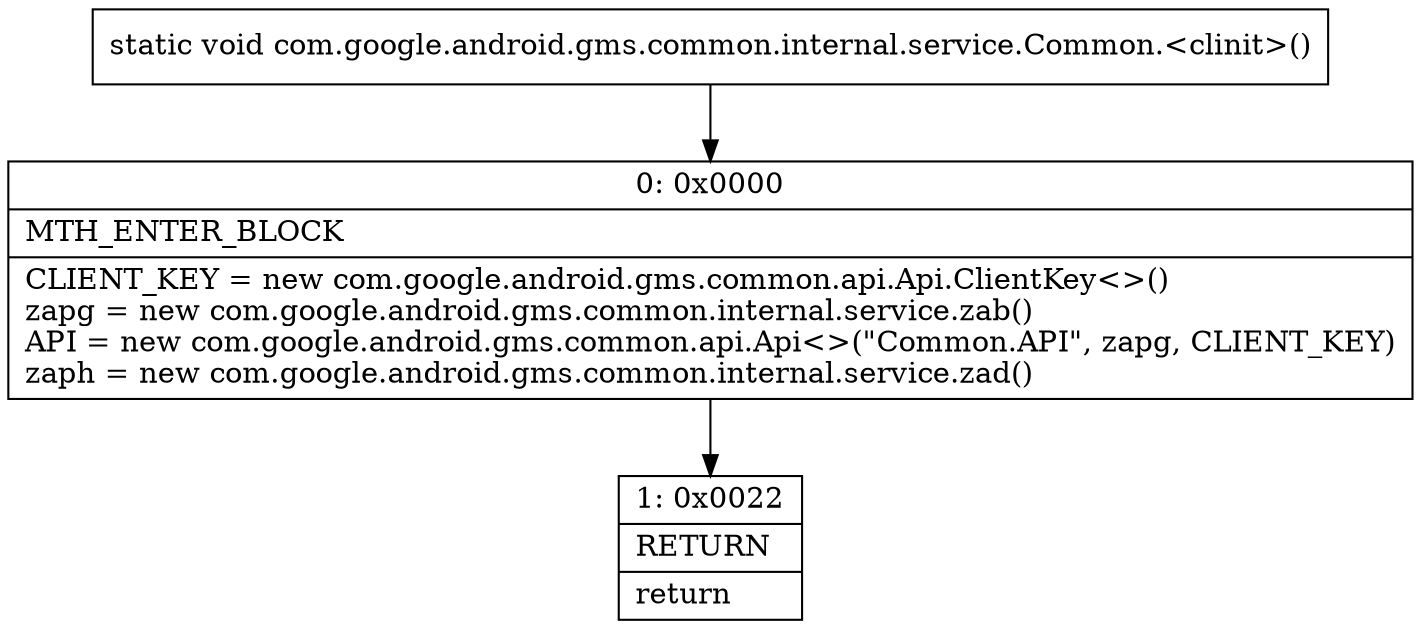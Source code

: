 digraph "CFG forcom.google.android.gms.common.internal.service.Common.\<clinit\>()V" {
Node_0 [shape=record,label="{0\:\ 0x0000|MTH_ENTER_BLOCK\l|CLIENT_KEY = new com.google.android.gms.common.api.Api.ClientKey\<\>()\lzapg = new com.google.android.gms.common.internal.service.zab()\lAPI = new com.google.android.gms.common.api.Api\<\>(\"Common.API\", zapg, CLIENT_KEY)\lzaph = new com.google.android.gms.common.internal.service.zad()\l}"];
Node_1 [shape=record,label="{1\:\ 0x0022|RETURN\l|return\l}"];
MethodNode[shape=record,label="{static void com.google.android.gms.common.internal.service.Common.\<clinit\>() }"];
MethodNode -> Node_0;
Node_0 -> Node_1;
}

